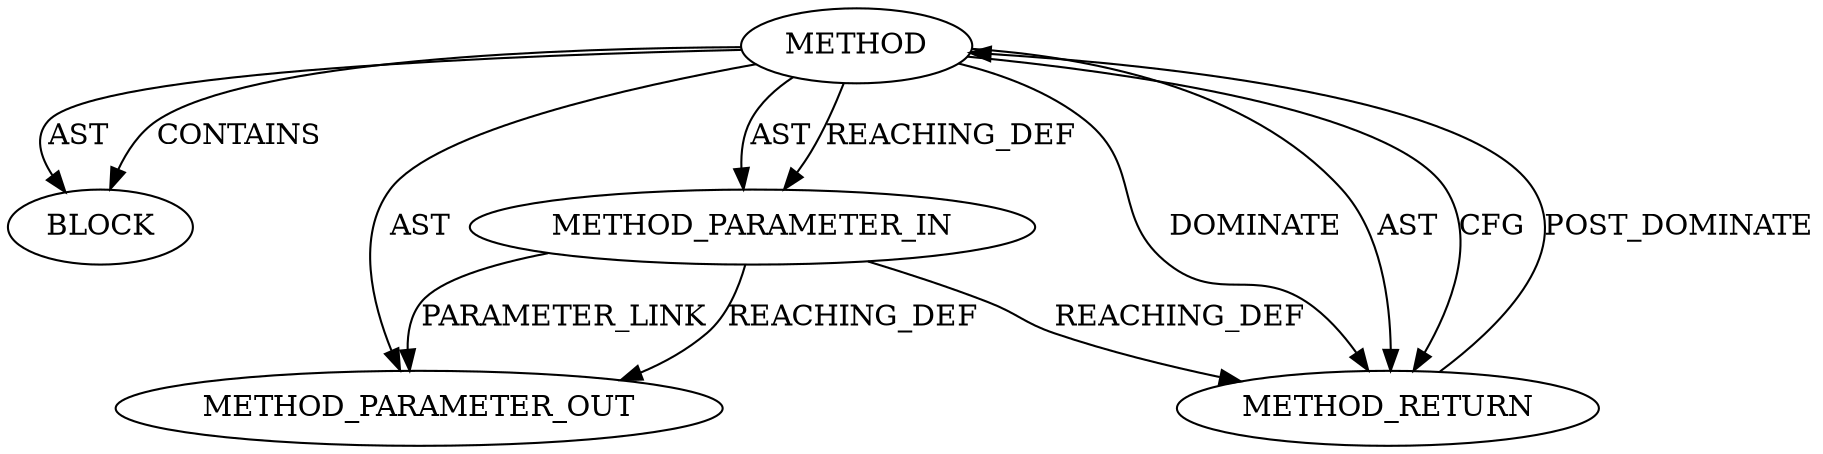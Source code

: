 digraph {
  249 [label=METHOD COLUMN_NUMBER=6 LINE_NUMBER=157 COLUMN_NUMBER_END=46 IS_EXTERNAL=false SIGNATURE="void tls_sw_free_resources_rx (sock*)" NAME="tls_sw_free_resources_rx" AST_PARENT_TYPE="TYPE_DECL" AST_PARENT_FULL_NAME="tls.h:<global>" ORDER=29 CODE="void tls_sw_free_resources_rx(struct sock *sk);" FULL_NAME="tls_sw_free_resources_rx" LINE_NUMBER_END=157 FILENAME="tls.h"]
  251 [label=BLOCK ORDER=2 ARGUMENT_INDEX=-1 CODE="<empty>" TYPE_FULL_NAME="<empty>"]
  21180 [label=METHOD_PARAMETER_OUT ORDER=1 CODE="struct sock *sk" IS_VARIADIC=false COLUMN_NUMBER=31 LINE_NUMBER=157 TYPE_FULL_NAME="sock*" EVALUATION_STRATEGY="BY_VALUE" INDEX=1 NAME="sk"]
  250 [label=METHOD_PARAMETER_IN ORDER=1 CODE="struct sock *sk" IS_VARIADIC=false COLUMN_NUMBER=31 LINE_NUMBER=157 TYPE_FULL_NAME="sock*" EVALUATION_STRATEGY="BY_VALUE" INDEX=1 NAME="sk"]
  252 [label=METHOD_RETURN ORDER=3 CODE="RET" COLUMN_NUMBER=6 LINE_NUMBER=157 TYPE_FULL_NAME="void" EVALUATION_STRATEGY="BY_VALUE"]
  249 -> 251 [label=AST ]
  250 -> 21180 [label=PARAMETER_LINK ]
  249 -> 252 [label=DOMINATE ]
  249 -> 251 [label=CONTAINS ]
  249 -> 250 [label=AST ]
  249 -> 252 [label=AST ]
  249 -> 21180 [label=AST ]
  249 -> 250 [label=REACHING_DEF VARIABLE=""]
  249 -> 252 [label=CFG ]
  252 -> 249 [label=POST_DOMINATE ]
  250 -> 21180 [label=REACHING_DEF VARIABLE="sk"]
  250 -> 252 [label=REACHING_DEF VARIABLE="sk"]
}
